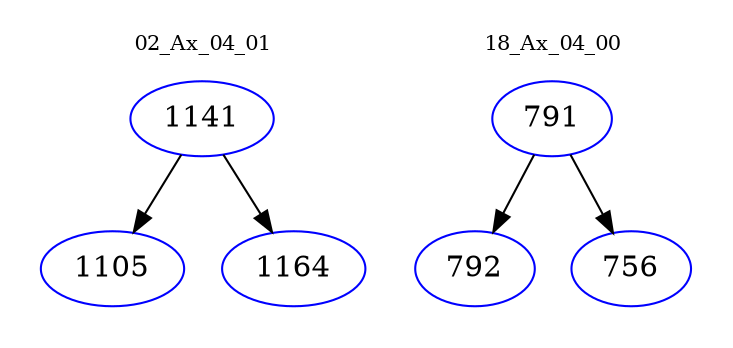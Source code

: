 digraph{
subgraph cluster_0 {
color = white
label = "02_Ax_04_01";
fontsize=10;
T0_1141 [label="1141", color="blue"]
T0_1141 -> T0_1105 [color="black"]
T0_1105 [label="1105", color="blue"]
T0_1141 -> T0_1164 [color="black"]
T0_1164 [label="1164", color="blue"]
}
subgraph cluster_1 {
color = white
label = "18_Ax_04_00";
fontsize=10;
T1_791 [label="791", color="blue"]
T1_791 -> T1_792 [color="black"]
T1_792 [label="792", color="blue"]
T1_791 -> T1_756 [color="black"]
T1_756 [label="756", color="blue"]
}
}
